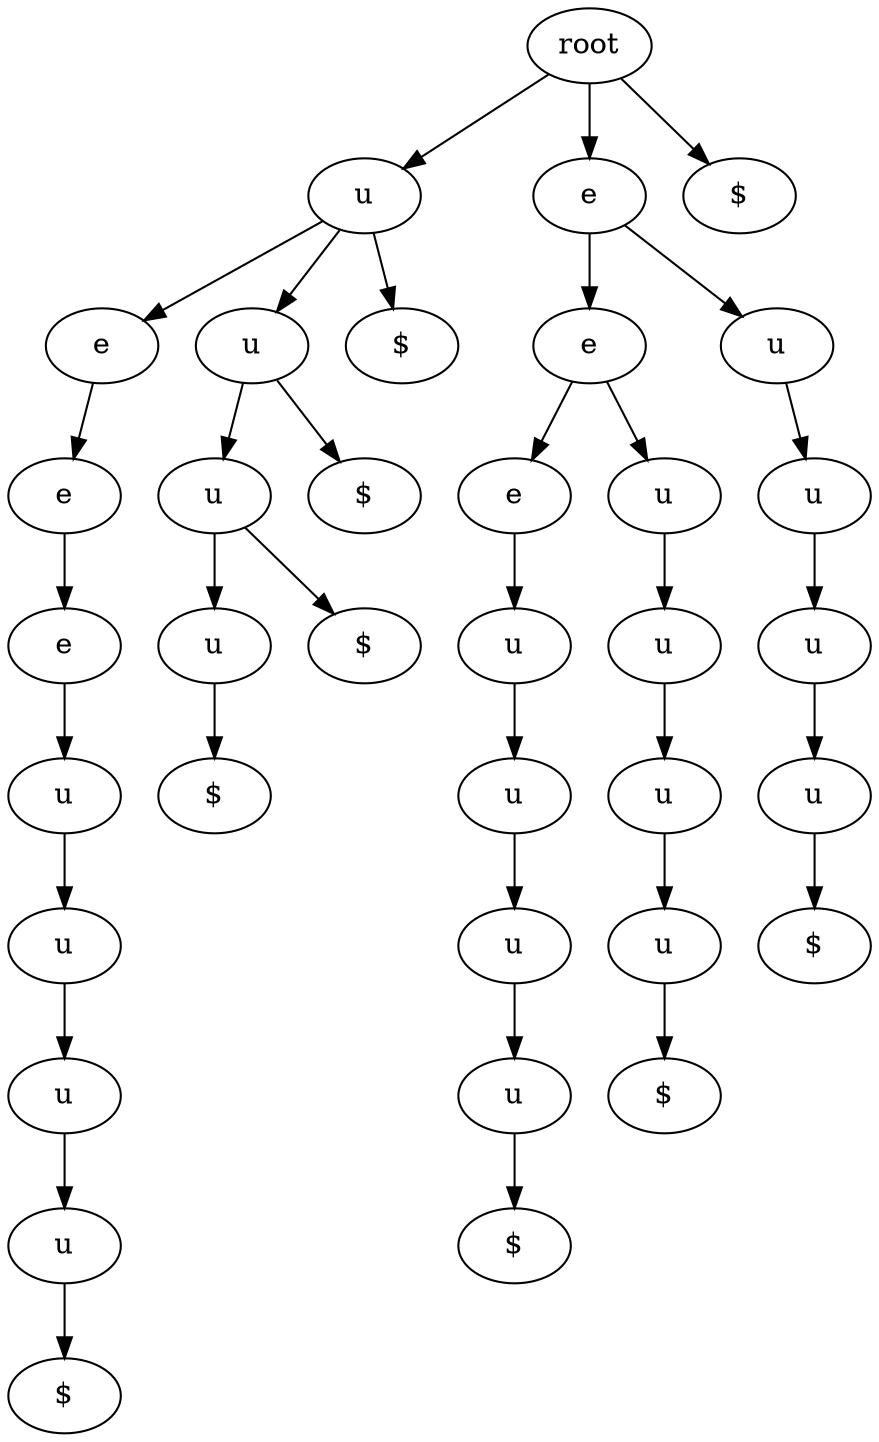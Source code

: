 digraph {
	root_u [label=u]
	root -> root_u
	root_u_e [label=e]
	root_u -> root_u_e
	root_u_e_e [label=e]
	root_u_e -> root_u_e_e
	root_u_e_e_e [label=e]
	root_u_e_e -> root_u_e_e_e
	root_u_e_e_e_u [label=u]
	root_u_e_e_e -> root_u_e_e_e_u
	root_u_e_e_e_u_u [label=u]
	root_u_e_e_e_u -> root_u_e_e_e_u_u
	root_u_e_e_e_u_u_u [label=u]
	root_u_e_e_e_u_u -> root_u_e_e_e_u_u_u
	root_u_e_e_e_u_u_u_u [label=u]
	root_u_e_e_e_u_u_u -> root_u_e_e_e_u_u_u_u
	"root_u_e_e_e_u_u_u_u_$" [label="$"]
	root_u_e_e_e_u_u_u_u -> "root_u_e_e_e_u_u_u_u_$"
	root_u_u [label=u]
	root_u -> root_u_u
	root_u_u_u [label=u]
	root_u_u -> root_u_u_u
	root_u_u_u_u [label=u]
	root_u_u_u -> root_u_u_u_u
	"root_u_u_u_u_$" [label="$"]
	root_u_u_u_u -> "root_u_u_u_u_$"
	"root_u_u_u_$" [label="$"]
	root_u_u_u -> "root_u_u_u_$"
	"root_u_u_$" [label="$"]
	root_u_u -> "root_u_u_$"
	"root_u_$" [label="$"]
	root_u -> "root_u_$"
	root_e [label=e]
	root -> root_e
	root_e_e [label=e]
	root_e -> root_e_e
	root_e_e_e [label=e]
	root_e_e -> root_e_e_e
	root_e_e_e_u [label=u]
	root_e_e_e -> root_e_e_e_u
	root_e_e_e_u_u [label=u]
	root_e_e_e_u -> root_e_e_e_u_u
	root_e_e_e_u_u_u [label=u]
	root_e_e_e_u_u -> root_e_e_e_u_u_u
	root_e_e_e_u_u_u_u [label=u]
	root_e_e_e_u_u_u -> root_e_e_e_u_u_u_u
	"root_e_e_e_u_u_u_u_$" [label="$"]
	root_e_e_e_u_u_u_u -> "root_e_e_e_u_u_u_u_$"
	root_e_e_u [label=u]
	root_e_e -> root_e_e_u
	root_e_e_u_u [label=u]
	root_e_e_u -> root_e_e_u_u
	root_e_e_u_u_u [label=u]
	root_e_e_u_u -> root_e_e_u_u_u
	root_e_e_u_u_u_u [label=u]
	root_e_e_u_u_u -> root_e_e_u_u_u_u
	"root_e_e_u_u_u_u_$" [label="$"]
	root_e_e_u_u_u_u -> "root_e_e_u_u_u_u_$"
	root_e_u [label=u]
	root_e -> root_e_u
	root_e_u_u [label=u]
	root_e_u -> root_e_u_u
	root_e_u_u_u [label=u]
	root_e_u_u -> root_e_u_u_u
	root_e_u_u_u_u [label=u]
	root_e_u_u_u -> root_e_u_u_u_u
	"root_e_u_u_u_u_$" [label="$"]
	root_e_u_u_u_u -> "root_e_u_u_u_u_$"
	"root_$" [label="$"]
	root -> "root_$"
}

